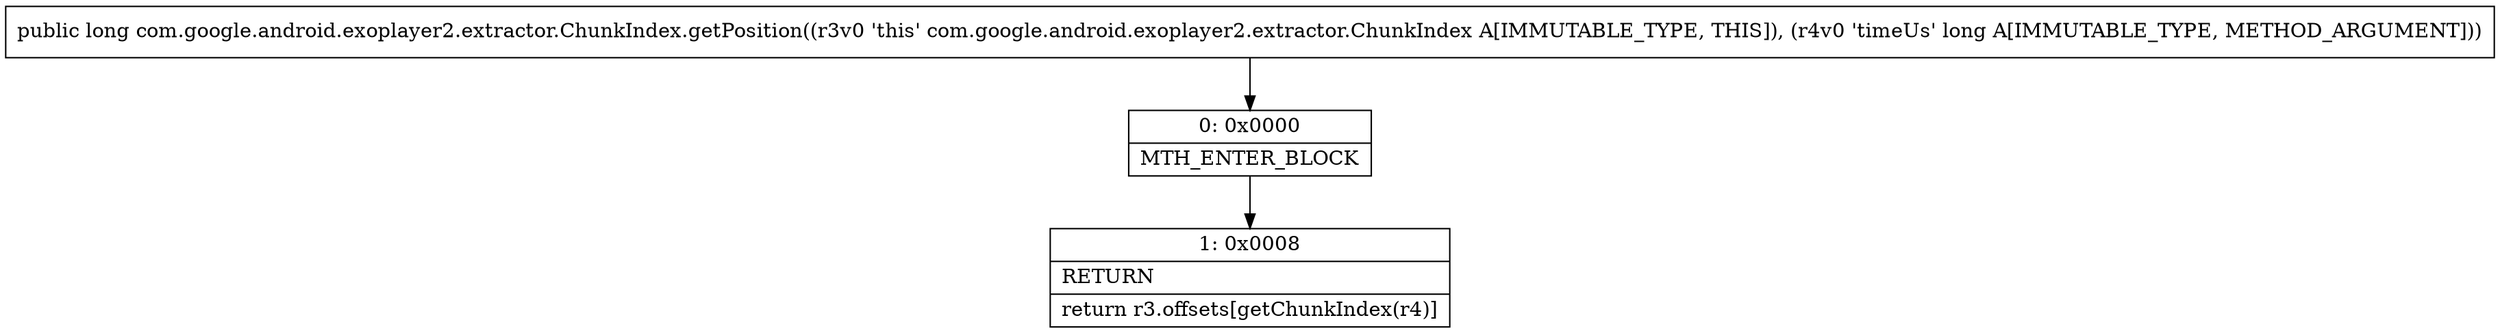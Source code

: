 digraph "CFG forcom.google.android.exoplayer2.extractor.ChunkIndex.getPosition(J)J" {
Node_0 [shape=record,label="{0\:\ 0x0000|MTH_ENTER_BLOCK\l}"];
Node_1 [shape=record,label="{1\:\ 0x0008|RETURN\l|return r3.offsets[getChunkIndex(r4)]\l}"];
MethodNode[shape=record,label="{public long com.google.android.exoplayer2.extractor.ChunkIndex.getPosition((r3v0 'this' com.google.android.exoplayer2.extractor.ChunkIndex A[IMMUTABLE_TYPE, THIS]), (r4v0 'timeUs' long A[IMMUTABLE_TYPE, METHOD_ARGUMENT])) }"];
MethodNode -> Node_0;
Node_0 -> Node_1;
}

